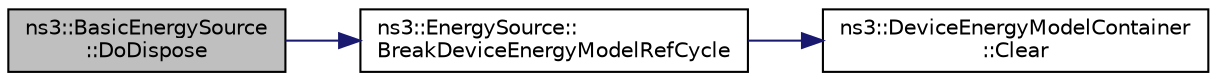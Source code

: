 digraph "ns3::BasicEnergySource::DoDispose"
{
  edge [fontname="Helvetica",fontsize="10",labelfontname="Helvetica",labelfontsize="10"];
  node [fontname="Helvetica",fontsize="10",shape=record];
  rankdir="LR";
  Node1 [label="ns3::BasicEnergySource\l::DoDispose",height=0.2,width=0.4,color="black", fillcolor="grey75", style="filled", fontcolor="black"];
  Node1 -> Node2 [color="midnightblue",fontsize="10",style="solid"];
  Node2 [label="ns3::EnergySource::\lBreakDeviceEnergyModelRefCycle",height=0.2,width=0.4,color="black", fillcolor="white", style="filled",URL="$d5/dab/classns3_1_1EnergySource.html#a7a91665a6b2e6a01bf6b4a641b53bd45"];
  Node2 -> Node3 [color="midnightblue",fontsize="10",style="solid"];
  Node3 [label="ns3::DeviceEnergyModelContainer\l::Clear",height=0.2,width=0.4,color="black", fillcolor="white", style="filled",URL="$d9/d4d/classns3_1_1DeviceEnergyModelContainer.html#ae7952e38cc6957a941d9d03435db03d3",tooltip="Removes all elements in the container. "];
}
